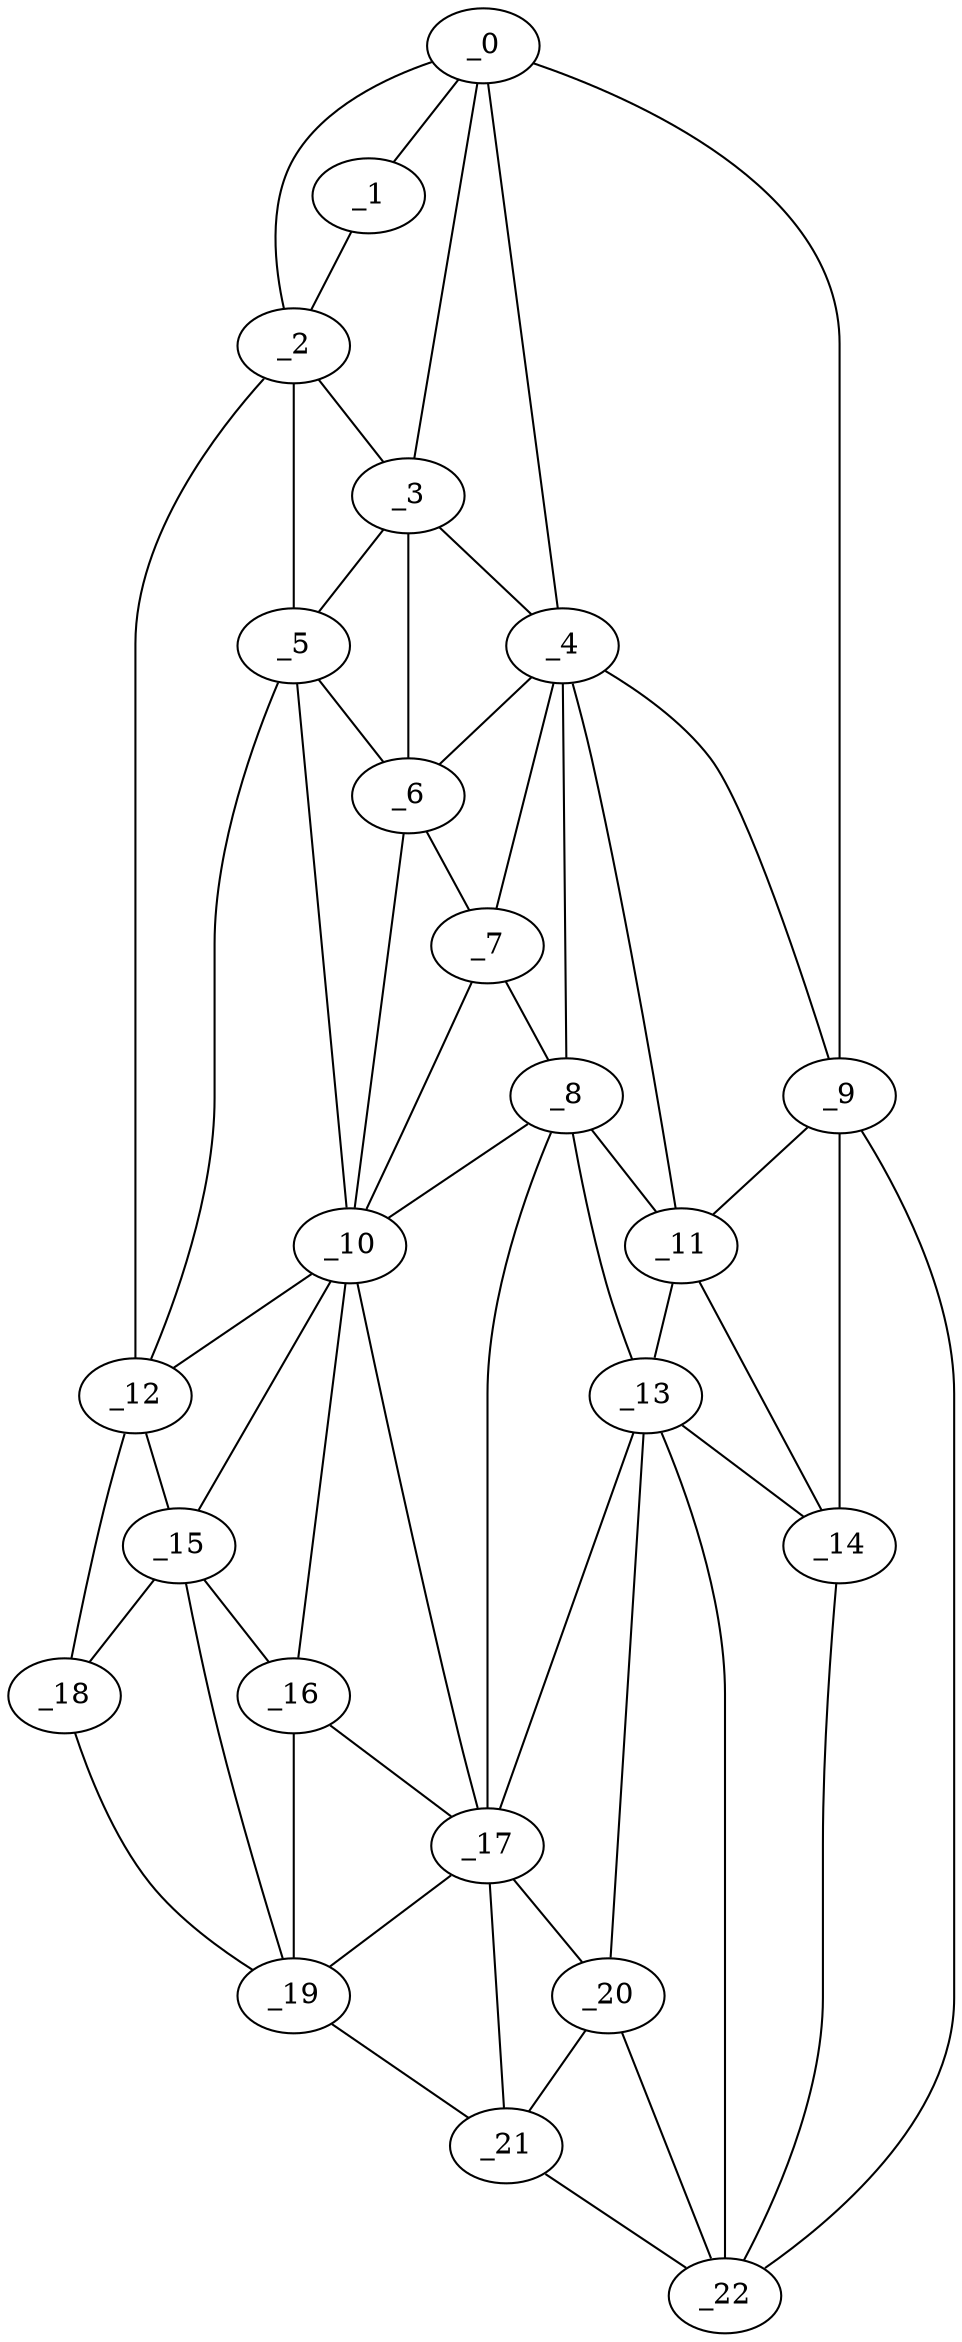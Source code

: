 graph "obj60__125.gxl" {
	_0	 [x=4,
		y=79];
	_1	 [x=7,
		y=57];
	_0 -- _1	 [valence=1];
	_2	 [x=20,
		y=51];
	_0 -- _2	 [valence=2];
	_3	 [x=44,
		y=49];
	_0 -- _3	 [valence=2];
	_4	 [x=67,
		y=66];
	_0 -- _4	 [valence=2];
	_9	 [x=87,
		y=102];
	_0 -- _9	 [valence=1];
	_1 -- _2	 [valence=1];
	_2 -- _3	 [valence=2];
	_5	 [x=77,
		y=35];
	_2 -- _5	 [valence=2];
	_12	 [x=92,
		y=30];
	_2 -- _12	 [valence=1];
	_3 -- _4	 [valence=2];
	_3 -- _5	 [valence=1];
	_6	 [x=78,
		y=48];
	_3 -- _6	 [valence=2];
	_4 -- _6	 [valence=1];
	_7	 [x=79,
		y=55];
	_4 -- _7	 [valence=2];
	_8	 [x=83,
		y=67];
	_4 -- _8	 [valence=2];
	_4 -- _9	 [valence=2];
	_11	 [x=88,
		y=78];
	_4 -- _11	 [valence=2];
	_5 -- _6	 [valence=1];
	_10	 [x=88,
		y=45];
	_5 -- _10	 [valence=2];
	_5 -- _12	 [valence=1];
	_6 -- _7	 [valence=2];
	_6 -- _10	 [valence=1];
	_7 -- _8	 [valence=2];
	_7 -- _10	 [valence=2];
	_8 -- _10	 [valence=1];
	_8 -- _11	 [valence=2];
	_13	 [x=97,
		y=80];
	_8 -- _13	 [valence=2];
	_17	 [x=112,
		y=54];
	_8 -- _17	 [valence=1];
	_9 -- _11	 [valence=2];
	_14	 [x=98,
		y=96];
	_9 -- _14	 [valence=2];
	_22	 [x=125,
		y=83];
	_9 -- _22	 [valence=1];
	_10 -- _12	 [valence=1];
	_15	 [x=99,
		y=39];
	_10 -- _15	 [valence=2];
	_16	 [x=111,
		y=49];
	_10 -- _16	 [valence=2];
	_10 -- _17	 [valence=1];
	_11 -- _13	 [valence=2];
	_11 -- _14	 [valence=1];
	_12 -- _15	 [valence=2];
	_18	 [x=113,
		y=29];
	_12 -- _18	 [valence=1];
	_13 -- _14	 [valence=2];
	_13 -- _17	 [valence=2];
	_20	 [x=118,
		y=69];
	_13 -- _20	 [valence=2];
	_13 -- _22	 [valence=2];
	_14 -- _22	 [valence=1];
	_15 -- _16	 [valence=1];
	_15 -- _18	 [valence=1];
	_19	 [x=118,
		y=41];
	_15 -- _19	 [valence=1];
	_16 -- _17	 [valence=2];
	_16 -- _19	 [valence=1];
	_17 -- _19	 [valence=2];
	_17 -- _20	 [valence=2];
	_21	 [x=123,
		y=60];
	_17 -- _21	 [valence=1];
	_18 -- _19	 [valence=1];
	_19 -- _21	 [valence=1];
	_20 -- _21	 [valence=2];
	_20 -- _22	 [valence=2];
	_21 -- _22	 [valence=1];
}
